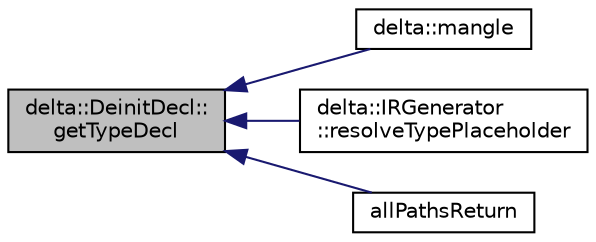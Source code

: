 digraph "delta::DeinitDecl::getTypeDecl"
{
  edge [fontname="Helvetica",fontsize="10",labelfontname="Helvetica",labelfontsize="10"];
  node [fontname="Helvetica",fontsize="10",shape=record];
  rankdir="LR";
  Node2 [label="delta::DeinitDecl::\lgetTypeDecl",height=0.2,width=0.4,color="black", fillcolor="grey75", style="filled", fontcolor="black"];
  Node2 -> Node3 [dir="back",color="midnightblue",fontsize="10",style="solid",fontname="Helvetica"];
  Node3 [label="delta::mangle",height=0.2,width=0.4,color="black", fillcolor="white", style="filled",URL="$namespacedelta.html#a16b18399a169dfc63d7c378d531249b5"];
  Node2 -> Node4 [dir="back",color="midnightblue",fontsize="10",style="solid",fontname="Helvetica"];
  Node4 [label="delta::IRGenerator\l::resolveTypePlaceholder",height=0.2,width=0.4,color="black", fillcolor="white", style="filled",URL="$classdelta_1_1_i_r_generator.html#a3dcb9317d090022c47d62a2df03c46f7"];
  Node2 -> Node5 [dir="back",color="midnightblue",fontsize="10",style="solid",fontname="Helvetica"];
  Node5 [label="allPathsReturn",height=0.2,width=0.4,color="black", fillcolor="white", style="filled",URL="$typecheck_8cpp.html#acd61f00ed38f65b865c4033b48457760"];
}
